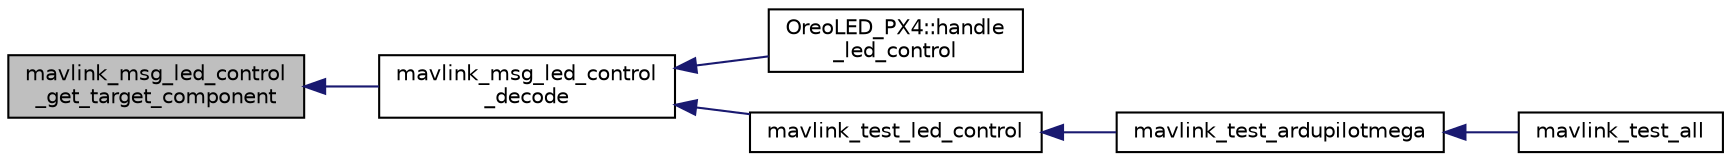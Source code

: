 digraph "mavlink_msg_led_control_get_target_component"
{
 // INTERACTIVE_SVG=YES
  edge [fontname="Helvetica",fontsize="10",labelfontname="Helvetica",labelfontsize="10"];
  node [fontname="Helvetica",fontsize="10",shape=record];
  rankdir="LR";
  Node1 [label="mavlink_msg_led_control\l_get_target_component",height=0.2,width=0.4,color="black", fillcolor="grey75", style="filled", fontcolor="black"];
  Node1 -> Node2 [dir="back",color="midnightblue",fontsize="10",style="solid",fontname="Helvetica"];
  Node2 [label="mavlink_msg_led_control\l_decode",height=0.2,width=0.4,color="black", fillcolor="white", style="filled",URL="$mavlink__msg__led__control_8h.html#ace6f762506b5dc5f5da219abe4577399",tooltip="Decode a led_control message into a struct. "];
  Node2 -> Node3 [dir="back",color="midnightblue",fontsize="10",style="solid",fontname="Helvetica"];
  Node3 [label="OreoLED_PX4::handle\l_led_control",height=0.2,width=0.4,color="black", fillcolor="white", style="filled",URL="$classOreoLED__PX4.html#a8a9bbad92734cecc23ce5f97da42b09a"];
  Node2 -> Node4 [dir="back",color="midnightblue",fontsize="10",style="solid",fontname="Helvetica"];
  Node4 [label="mavlink_test_led_control",height=0.2,width=0.4,color="black", fillcolor="white", style="filled",URL="$ardupilotmega_2testsuite_8h.html#a1b76c4ad4ddf4638c2b6d63418de024c"];
  Node4 -> Node5 [dir="back",color="midnightblue",fontsize="10",style="solid",fontname="Helvetica"];
  Node5 [label="mavlink_test_ardupilotmega",height=0.2,width=0.4,color="black", fillcolor="white", style="filled",URL="$ardupilotmega_2testsuite_8h.html#ab264d471ac2f46584f2bb580704b5e9d"];
  Node5 -> Node6 [dir="back",color="midnightblue",fontsize="10",style="solid",fontname="Helvetica"];
  Node6 [label="mavlink_test_all",height=0.2,width=0.4,color="black", fillcolor="white", style="filled",URL="$ardupilotmega_2testsuite_8h.html#a4cc77b6c343679298da5d3c2b4e48759"];
}
